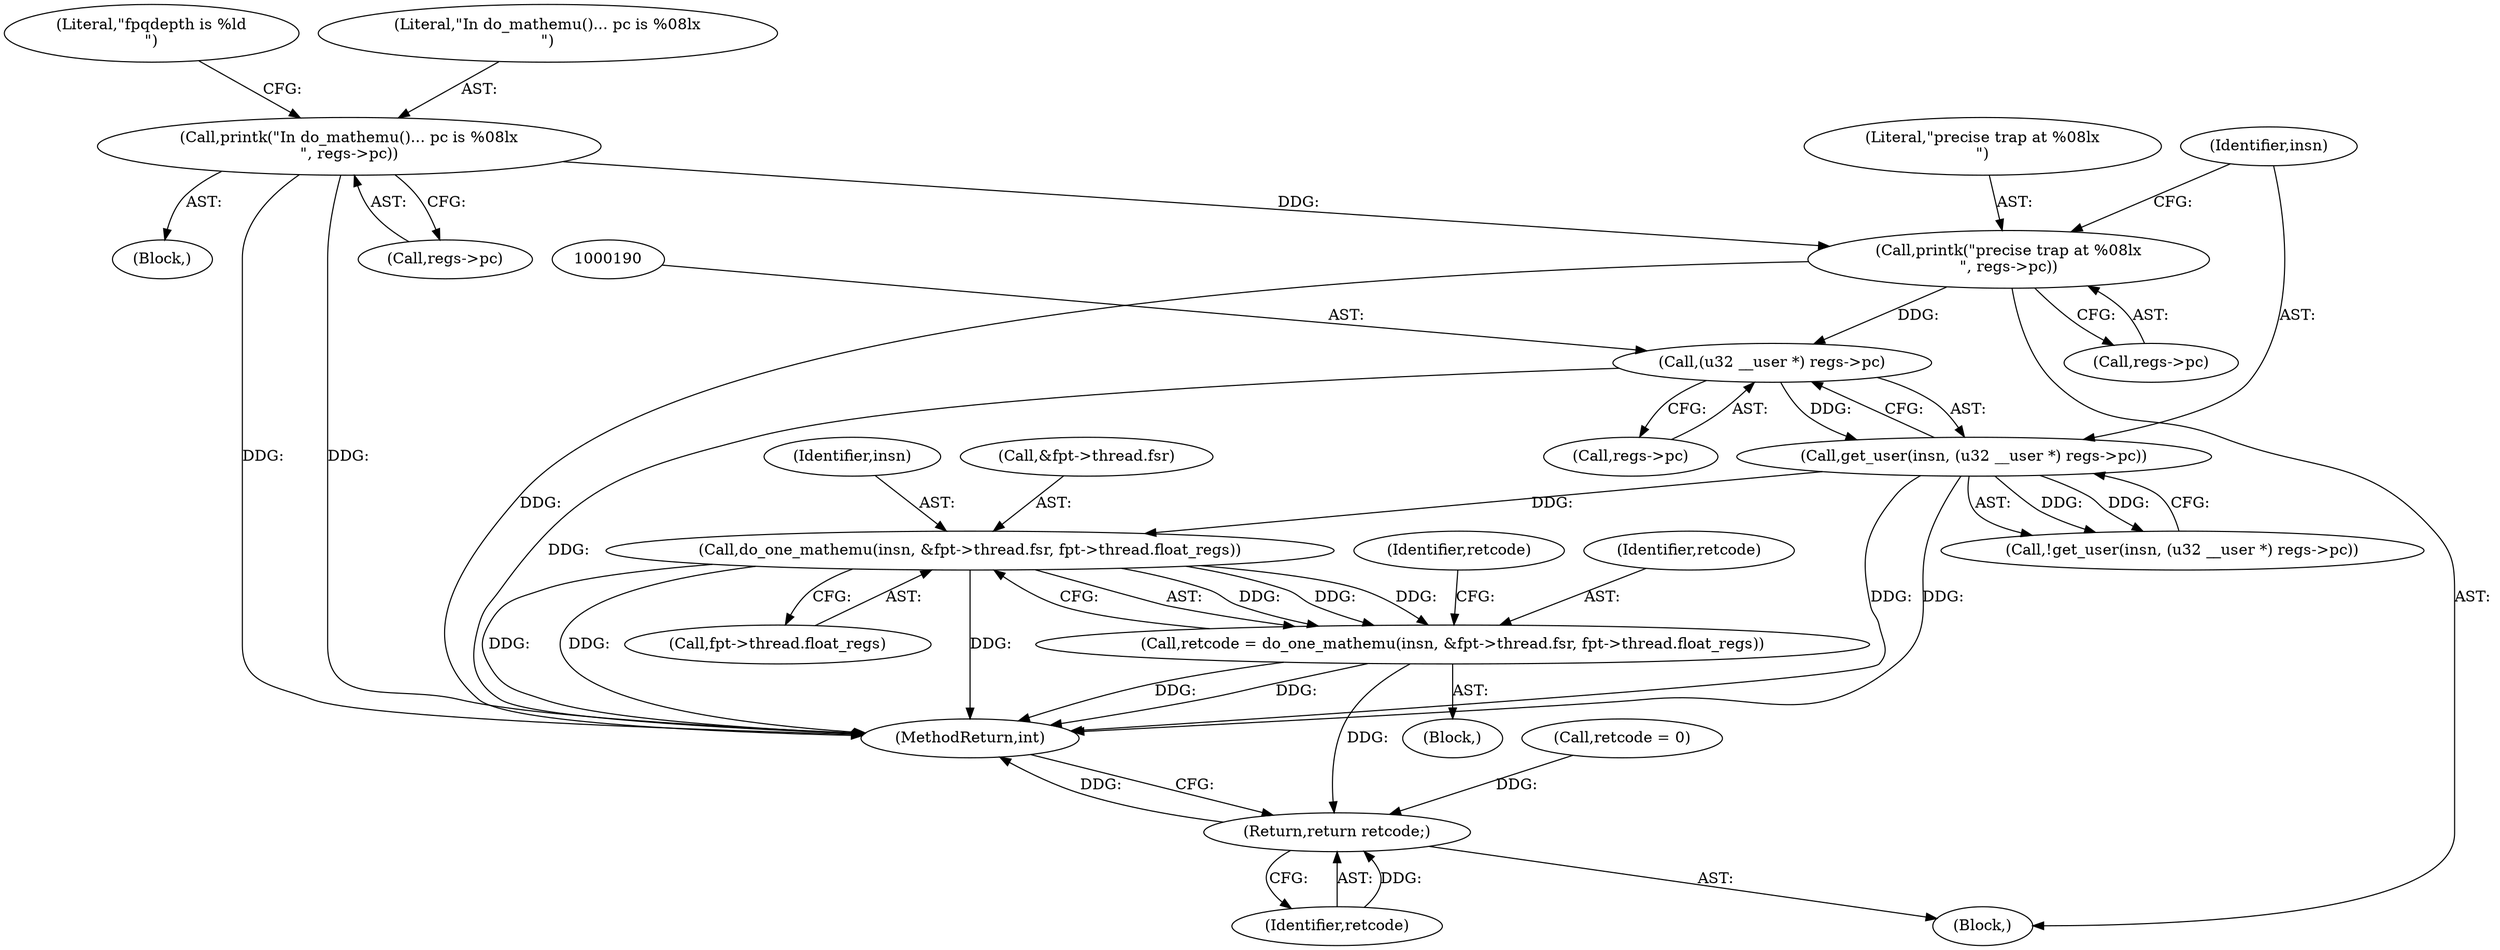digraph "0_linux_a8b0ca17b80e92faab46ee7179ba9e99ccb61233_41@pointer" {
"1000197" [label="(Call,do_one_mathemu(insn, &fpt->thread.fsr, fpt->thread.float_regs))"];
"1000187" [label="(Call,get_user(insn, (u32 __user *) regs->pc))"];
"1000189" [label="(Call,(u32 __user *) regs->pc)"];
"1000180" [label="(Call,printk(\"precise trap at %08lx\n\", regs->pc))"];
"1000123" [label="(Call,printk(\"In do_mathemu()... pc is %08lx\n\", regs->pc))"];
"1000195" [label="(Call,retcode = do_one_mathemu(insn, &fpt->thread.fsr, fpt->thread.float_regs))"];
"1000225" [label="(Return,return retcode;)"];
"1000198" [label="(Identifier,insn)"];
"1000197" [label="(Call,do_one_mathemu(insn, &fpt->thread.fsr, fpt->thread.float_regs))"];
"1000129" [label="(Literal,\"fpqdepth is %ld\n\")"];
"1000191" [label="(Call,regs->pc)"];
"1000111" [label="(Block,)"];
"1000225" [label="(Return,return retcode;)"];
"1000187" [label="(Call,get_user(insn, (u32 __user *) regs->pc))"];
"1000194" [label="(Block,)"];
"1000199" [label="(Call,&fpt->thread.fsr)"];
"1000179" [label="(Block,)"];
"1000189" [label="(Call,(u32 __user *) regs->pc)"];
"1000297" [label="(MethodReturn,int)"];
"1000211" [label="(Identifier,retcode)"];
"1000125" [label="(Call,regs->pc)"];
"1000188" [label="(Identifier,insn)"];
"1000181" [label="(Literal,\"precise trap at %08lx\n\")"];
"1000205" [label="(Call,fpt->thread.float_regs)"];
"1000196" [label="(Identifier,retcode)"];
"1000195" [label="(Call,retcode = do_one_mathemu(insn, &fpt->thread.fsr, fpt->thread.float_regs))"];
"1000182" [label="(Call,regs->pc)"];
"1000186" [label="(Call,!get_user(insn, (u32 __user *) regs->pc))"];
"1000114" [label="(Call,retcode = 0)"];
"1000180" [label="(Call,printk(\"precise trap at %08lx\n\", regs->pc))"];
"1000226" [label="(Identifier,retcode)"];
"1000123" [label="(Call,printk(\"In do_mathemu()... pc is %08lx\n\", regs->pc))"];
"1000124" [label="(Literal,\"In do_mathemu()... pc is %08lx\n\")"];
"1000197" -> "1000195"  [label="AST: "];
"1000197" -> "1000205"  [label="CFG: "];
"1000198" -> "1000197"  [label="AST: "];
"1000199" -> "1000197"  [label="AST: "];
"1000205" -> "1000197"  [label="AST: "];
"1000195" -> "1000197"  [label="CFG: "];
"1000197" -> "1000297"  [label="DDG: "];
"1000197" -> "1000297"  [label="DDG: "];
"1000197" -> "1000297"  [label="DDG: "];
"1000197" -> "1000195"  [label="DDG: "];
"1000197" -> "1000195"  [label="DDG: "];
"1000197" -> "1000195"  [label="DDG: "];
"1000187" -> "1000197"  [label="DDG: "];
"1000187" -> "1000186"  [label="AST: "];
"1000187" -> "1000189"  [label="CFG: "];
"1000188" -> "1000187"  [label="AST: "];
"1000189" -> "1000187"  [label="AST: "];
"1000186" -> "1000187"  [label="CFG: "];
"1000187" -> "1000297"  [label="DDG: "];
"1000187" -> "1000297"  [label="DDG: "];
"1000187" -> "1000186"  [label="DDG: "];
"1000187" -> "1000186"  [label="DDG: "];
"1000189" -> "1000187"  [label="DDG: "];
"1000189" -> "1000191"  [label="CFG: "];
"1000190" -> "1000189"  [label="AST: "];
"1000191" -> "1000189"  [label="AST: "];
"1000189" -> "1000297"  [label="DDG: "];
"1000180" -> "1000189"  [label="DDG: "];
"1000180" -> "1000179"  [label="AST: "];
"1000180" -> "1000182"  [label="CFG: "];
"1000181" -> "1000180"  [label="AST: "];
"1000182" -> "1000180"  [label="AST: "];
"1000188" -> "1000180"  [label="CFG: "];
"1000180" -> "1000297"  [label="DDG: "];
"1000123" -> "1000180"  [label="DDG: "];
"1000123" -> "1000111"  [label="AST: "];
"1000123" -> "1000125"  [label="CFG: "];
"1000124" -> "1000123"  [label="AST: "];
"1000125" -> "1000123"  [label="AST: "];
"1000129" -> "1000123"  [label="CFG: "];
"1000123" -> "1000297"  [label="DDG: "];
"1000123" -> "1000297"  [label="DDG: "];
"1000195" -> "1000194"  [label="AST: "];
"1000196" -> "1000195"  [label="AST: "];
"1000211" -> "1000195"  [label="CFG: "];
"1000195" -> "1000297"  [label="DDG: "];
"1000195" -> "1000297"  [label="DDG: "];
"1000195" -> "1000225"  [label="DDG: "];
"1000225" -> "1000179"  [label="AST: "];
"1000225" -> "1000226"  [label="CFG: "];
"1000226" -> "1000225"  [label="AST: "];
"1000297" -> "1000225"  [label="CFG: "];
"1000225" -> "1000297"  [label="DDG: "];
"1000226" -> "1000225"  [label="DDG: "];
"1000114" -> "1000225"  [label="DDG: "];
}
